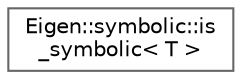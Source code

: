 digraph "Graphical Class Hierarchy"
{
 // LATEX_PDF_SIZE
  bgcolor="transparent";
  edge [fontname=Helvetica,fontsize=10,labelfontname=Helvetica,labelfontsize=10];
  node [fontname=Helvetica,fontsize=10,shape=box,height=0.2,width=0.4];
  rankdir="LR";
  Node0 [id="Node000000",label="Eigen::symbolic::is\l_symbolic\< T \>",height=0.2,width=0.4,color="grey40", fillcolor="white", style="filled",URL="$structEigen_1_1symbolic_1_1is__symbolic.html",tooltip=" "];
}
